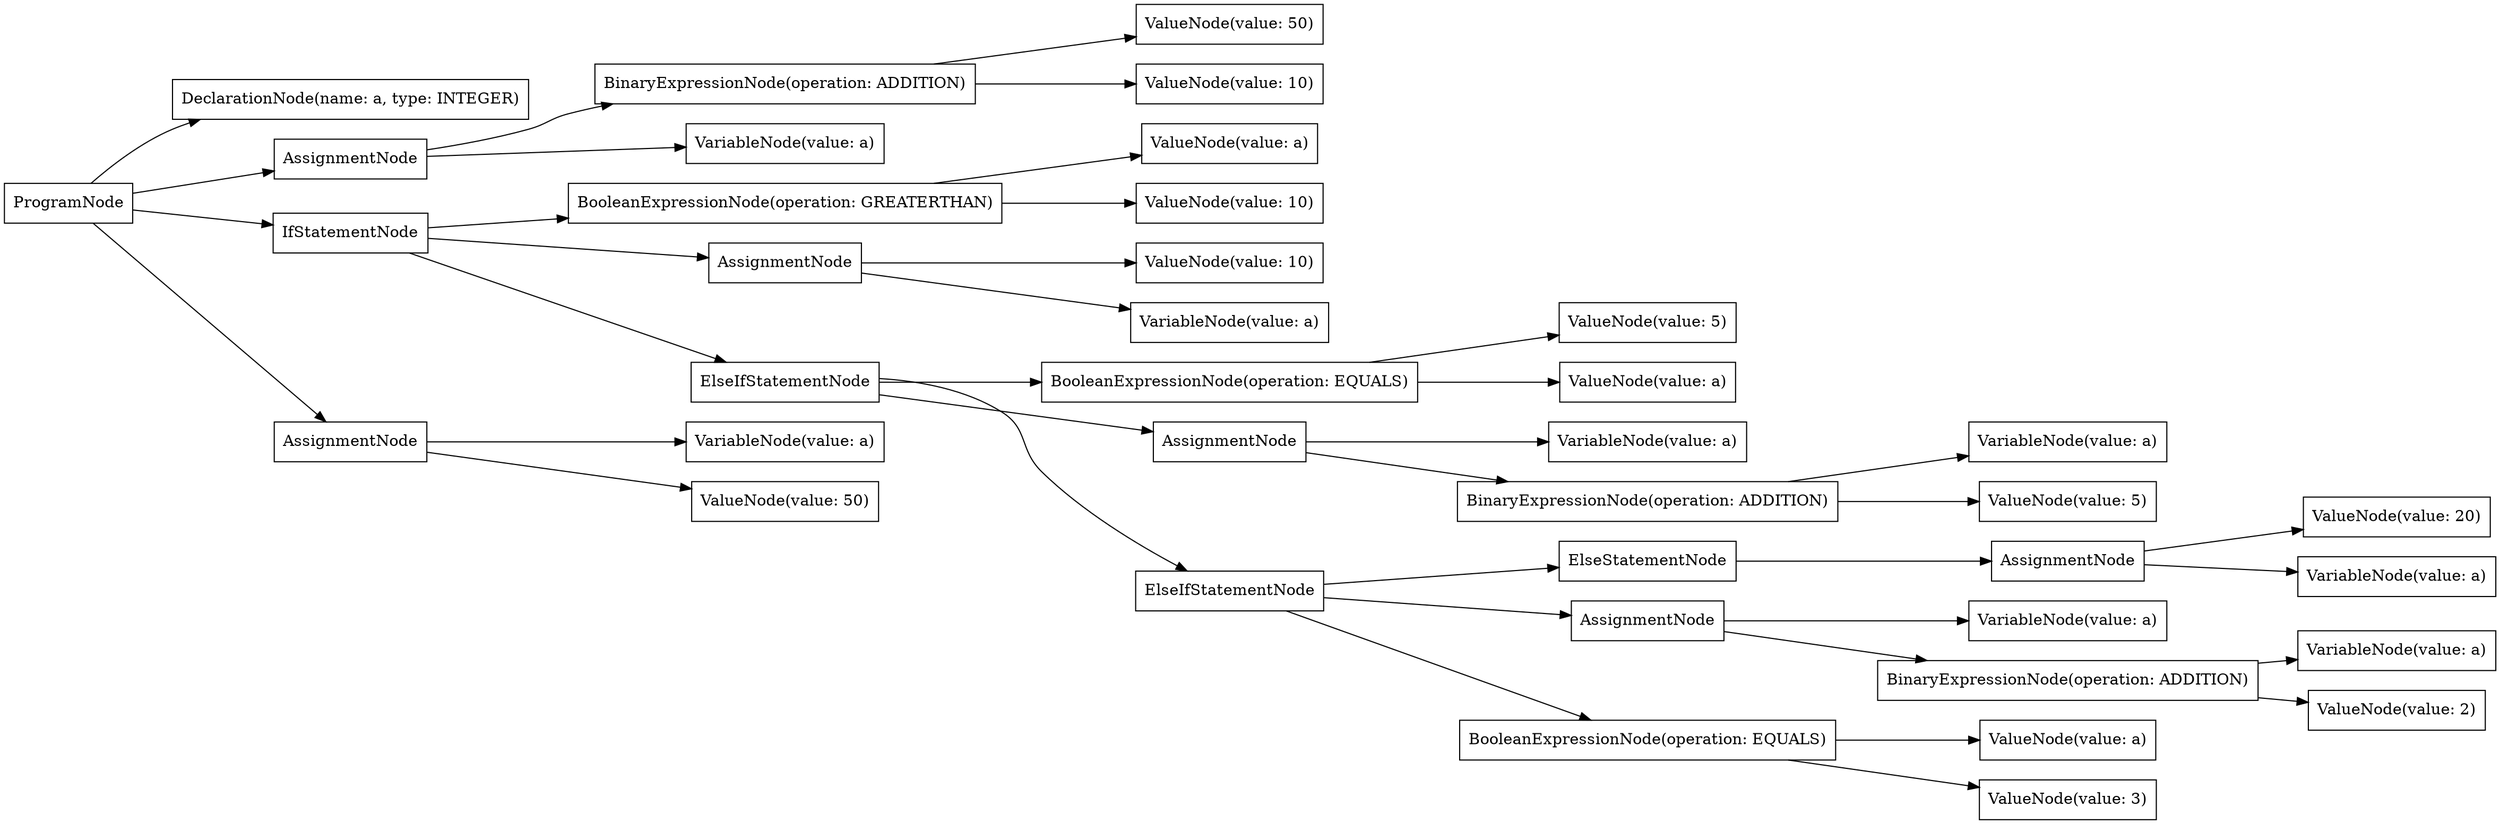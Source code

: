 digraph G {
rankdir=LR
"5b54dadd-e4da-4c85-8fff-c4022298f5b3" [label="DeclarationNode(name: a, type: INTEGER)" shape="box"];
"40d6277c-c546-4fe8-a763-1e968d8f633e" [label="ValueNode(value: a)" shape="box"];
"5d114851-eccb-4537-88cd-ee0627b91c4f" [label="ValueNode(value: 20)" shape="box"];
"ebc1dec5-547e-4a84-934c-5d6a033ab121" [label="AssignmentNode" shape="box"];
"e0390fdb-f159-4ec2-957a-8147b85d535d" [label="VariableNode(value: a)" shape="box"];
"e85bd9a0-87e4-47e6-8d9d-8c4341fb0059" [label="BinaryExpressionNode(operation: ADDITION)" shape="box"];
"d0046372-ad0a-4121-8c4f-9066afc0bdb1" [label="AssignmentNode" shape="box"];
"485bfdc8-808f-4115-8783-376295cc712c" [label="BinaryExpressionNode(operation: ADDITION)" shape="box"];
"13a90191-a103-4cd7-90d2-b9d2e34dcba8" [label="BooleanExpressionNode(operation: GREATERTHAN)" shape="box"];
"e4d9e9c6-6020-46f5-90cf-e9c9f33a09ba" [label="VariableNode(value: a)" shape="box"];
"efdd9ed7-e2f0-476e-aaa0-9ef239670baf" [label="BooleanExpressionNode(operation: EQUALS)" shape="box"];
"66d54c8b-cdeb-4f06-8825-0381a30dff95" [label="IfStatementNode" shape="box"];
"b554511f-868f-4105-a782-c584e2c1ca89" [label="ValueNode(value: 10)" shape="box"];
"a6132900-87b8-4828-9f2f-ffb277f902b5" [label="VariableNode(value: a)" shape="box"];
"330a4d1b-792f-4abd-a0a6-6e9a5263694f" [label="AssignmentNode" shape="box"];
"a66a5472-7f75-423e-9249-67812744f588" [label="AssignmentNode" shape="box"];
"44d74aa0-46c2-460c-bb8d-82a3e39b4414" [label="VariableNode(value: a)" shape="box"];
"f71a151b-416f-4f9f-afce-1e0c53b5d05e" [label="ValueNode(value: 50)" shape="box"];
"41940ca3-608d-4087-9f34-4ed15377b5b5" [label="ElseStatementNode" shape="box"];
"60b3863a-c818-447d-9cc4-b00a15d4e86d" [label="ProgramNode" shape="box"];
"2636d471-edf1-4a66-a6b7-ed4f1967f393" [label="ValueNode(value: 3)" shape="box"];
"adbf619c-8660-4fed-9bed-cfd37de9a59b" [label="VariableNode(value: a)" shape="box"];
"3299a80d-1f5f-4ec8-ace6-3ad7f42a3d3d" [label="ValueNode(value: 50)" shape="box"];
"cc70c560-7e6d-4f61-941f-3d5818f986c7" [label="ValueNode(value: 2)" shape="box"];
"9db5a51b-49c9-47fe-bbcd-3ed4f6f29054" [label="ElseIfStatementNode" shape="box"];
"1053f2f2-ccf5-4da9-955c-106ee120e847" [label="AssignmentNode" shape="box"];
"19855a9e-fa7c-4e3b-bac4-8780b5ae8f1f" [label="VariableNode(value: a)" shape="box"];
"1c11fd54-ecbe-4e8a-8010-da07f3df9c13" [label="ValueNode(value: a)" shape="box"];
"dd7a55a1-badf-4e80-92b4-ee3a22af13c9" [label="ValueNode(value: 5)" shape="box"];
"441b0ca7-5146-4376-9bfd-2f9cef15918a" [label="ValueNode(value: 5)" shape="box"];
"0555c87e-a9ed-4f95-b517-00e205de290a" [label="VariableNode(value: a)" shape="box"];
"a5de8999-632c-43f6-99d5-0b425773a58a" [label="ValueNode(value: a)" shape="box"];
"ab9c3578-8b5b-4695-bc8e-ad6d51cd1870" [label="ValueNode(value: 10)" shape="box"];
"2e18c14f-9d7e-4c19-a05b-e6bee778f4d9" [label="ElseIfStatementNode" shape="box"];
"d33f120b-1941-46bb-9d6a-ef41d977be66" [label="ValueNode(value: 10)" shape="box"];
"9a4e03cb-e791-4708-b849-e323ce5826db" [label="AssignmentNode" shape="box"];
"a1d406e5-8cc2-432e-ac57-ced7cab223da" [label="VariableNode(value: a)" shape="box"];
"a691ee25-c38b-475f-8583-134d3562f4bb" [label="BooleanExpressionNode(operation: EQUALS)" shape="box"];
"a5c0d56d-7bc3-4dc1-a9d4-a3548d4972dd" [label="BinaryExpressionNode(operation: ADDITION)" shape="box"];
"60b3863a-c818-447d-9cc4-b00a15d4e86d" -> "5b54dadd-e4da-4c85-8fff-c4022298f5b3";
"60b3863a-c818-447d-9cc4-b00a15d4e86d" -> "9a4e03cb-e791-4708-b849-e323ce5826db";
"9a4e03cb-e791-4708-b849-e323ce5826db" -> "adbf619c-8660-4fed-9bed-cfd37de9a59b";
"9a4e03cb-e791-4708-b849-e323ce5826db" -> "3299a80d-1f5f-4ec8-ace6-3ad7f42a3d3d";
"60b3863a-c818-447d-9cc4-b00a15d4e86d" -> "66d54c8b-cdeb-4f06-8825-0381a30dff95";
"66d54c8b-cdeb-4f06-8825-0381a30dff95" -> "13a90191-a103-4cd7-90d2-b9d2e34dcba8";
"13a90191-a103-4cd7-90d2-b9d2e34dcba8" -> "1c11fd54-ecbe-4e8a-8010-da07f3df9c13";
"13a90191-a103-4cd7-90d2-b9d2e34dcba8" -> "ab9c3578-8b5b-4695-bc8e-ad6d51cd1870";
"66d54c8b-cdeb-4f06-8825-0381a30dff95" -> "330a4d1b-792f-4abd-a0a6-6e9a5263694f";
"330a4d1b-792f-4abd-a0a6-6e9a5263694f" -> "a6132900-87b8-4828-9f2f-ffb277f902b5";
"330a4d1b-792f-4abd-a0a6-6e9a5263694f" -> "b554511f-868f-4105-a782-c584e2c1ca89";
"66d54c8b-cdeb-4f06-8825-0381a30dff95" -> "2e18c14f-9d7e-4c19-a05b-e6bee778f4d9";
"2e18c14f-9d7e-4c19-a05b-e6bee778f4d9" -> "efdd9ed7-e2f0-476e-aaa0-9ef239670baf";
"efdd9ed7-e2f0-476e-aaa0-9ef239670baf" -> "a5de8999-632c-43f6-99d5-0b425773a58a";
"efdd9ed7-e2f0-476e-aaa0-9ef239670baf" -> "441b0ca7-5146-4376-9bfd-2f9cef15918a";
"2e18c14f-9d7e-4c19-a05b-e6bee778f4d9" -> "a66a5472-7f75-423e-9249-67812744f588";
"a66a5472-7f75-423e-9249-67812744f588" -> "e0390fdb-f159-4ec2-957a-8147b85d535d";
"a66a5472-7f75-423e-9249-67812744f588" -> "e85bd9a0-87e4-47e6-8d9d-8c4341fb0059";
"e85bd9a0-87e4-47e6-8d9d-8c4341fb0059" -> "19855a9e-fa7c-4e3b-bac4-8780b5ae8f1f";
"e85bd9a0-87e4-47e6-8d9d-8c4341fb0059" -> "dd7a55a1-badf-4e80-92b4-ee3a22af13c9";
"2e18c14f-9d7e-4c19-a05b-e6bee778f4d9" -> "9db5a51b-49c9-47fe-bbcd-3ed4f6f29054";
"9db5a51b-49c9-47fe-bbcd-3ed4f6f29054" -> "a691ee25-c38b-475f-8583-134d3562f4bb";
"a691ee25-c38b-475f-8583-134d3562f4bb" -> "40d6277c-c546-4fe8-a763-1e968d8f633e";
"a691ee25-c38b-475f-8583-134d3562f4bb" -> "2636d471-edf1-4a66-a6b7-ed4f1967f393";
"9db5a51b-49c9-47fe-bbcd-3ed4f6f29054" -> "1053f2f2-ccf5-4da9-955c-106ee120e847";
"1053f2f2-ccf5-4da9-955c-106ee120e847" -> "e4d9e9c6-6020-46f5-90cf-e9c9f33a09ba";
"1053f2f2-ccf5-4da9-955c-106ee120e847" -> "a5c0d56d-7bc3-4dc1-a9d4-a3548d4972dd";
"a5c0d56d-7bc3-4dc1-a9d4-a3548d4972dd" -> "44d74aa0-46c2-460c-bb8d-82a3e39b4414";
"a5c0d56d-7bc3-4dc1-a9d4-a3548d4972dd" -> "cc70c560-7e6d-4f61-941f-3d5818f986c7";
"9db5a51b-49c9-47fe-bbcd-3ed4f6f29054" -> "41940ca3-608d-4087-9f34-4ed15377b5b5";
"41940ca3-608d-4087-9f34-4ed15377b5b5" -> "d0046372-ad0a-4121-8c4f-9066afc0bdb1";
"d0046372-ad0a-4121-8c4f-9066afc0bdb1" -> "0555c87e-a9ed-4f95-b517-00e205de290a";
"d0046372-ad0a-4121-8c4f-9066afc0bdb1" -> "5d114851-eccb-4537-88cd-ee0627b91c4f";
"60b3863a-c818-447d-9cc4-b00a15d4e86d" -> "ebc1dec5-547e-4a84-934c-5d6a033ab121";
"ebc1dec5-547e-4a84-934c-5d6a033ab121" -> "a1d406e5-8cc2-432e-ac57-ced7cab223da";
"ebc1dec5-547e-4a84-934c-5d6a033ab121" -> "485bfdc8-808f-4115-8783-376295cc712c";
"485bfdc8-808f-4115-8783-376295cc712c" -> "d33f120b-1941-46bb-9d6a-ef41d977be66";
"485bfdc8-808f-4115-8783-376295cc712c" -> "f71a151b-416f-4f9f-afce-1e0c53b5d05e";
}